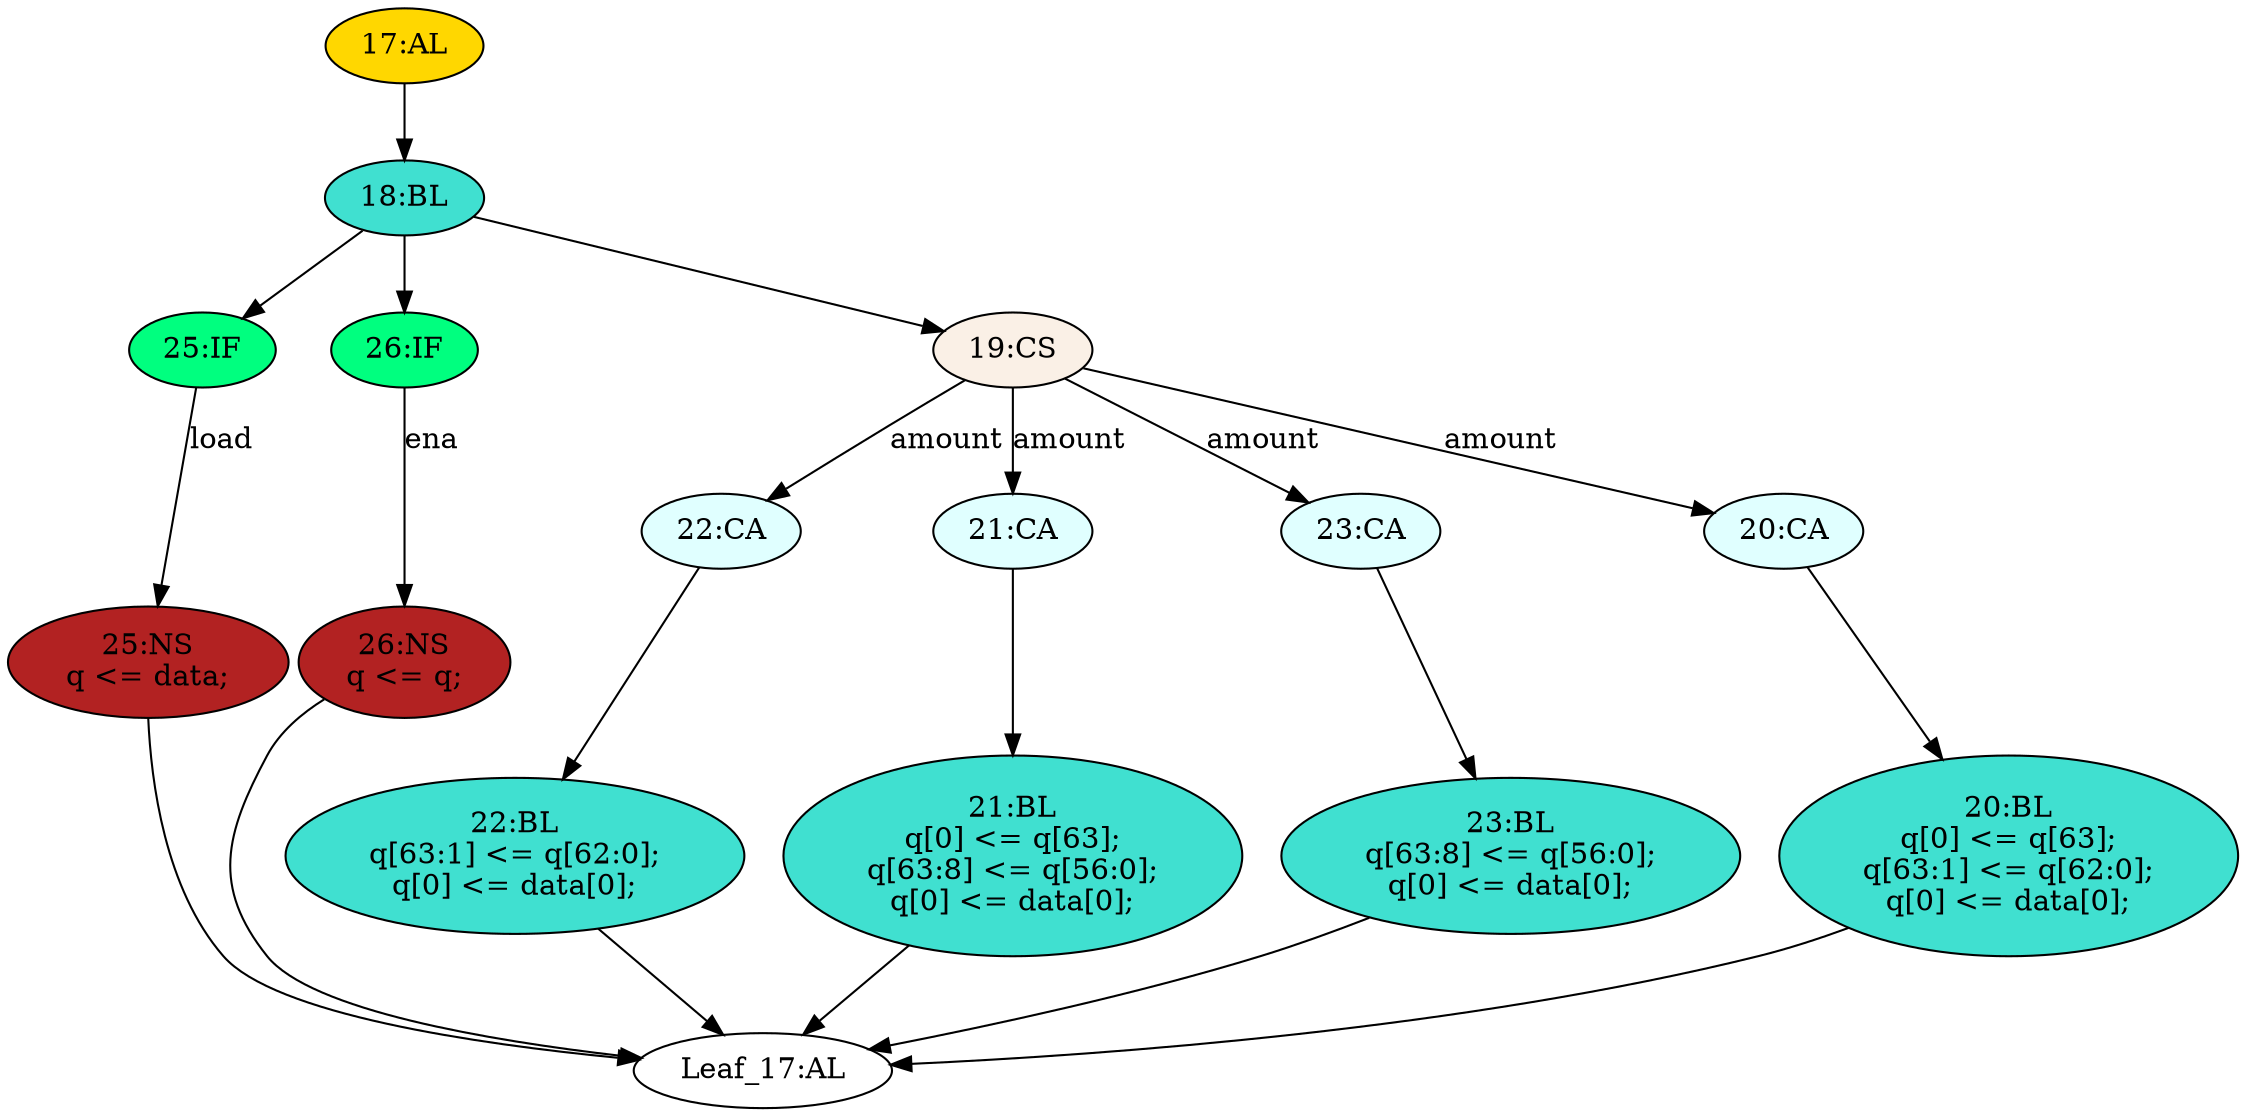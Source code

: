 strict digraph "" {
	node [label="\N"];
	"17:AL"	[ast="<pyverilog.vparser.ast.Always object at 0x7f5a0ada82d0>",
		clk_sens=True,
		fillcolor=gold,
		label="17:AL",
		sens="['clk']",
		statements="[]",
		style=filled,
		typ=Always,
		use_var="['q', 'ena', 'amount', 'data', 'load']"];
	"18:BL"	[ast="<pyverilog.vparser.ast.Block object at 0x7f5a0ada8490>",
		fillcolor=turquoise,
		label="18:BL",
		statements="[]",
		style=filled,
		typ=Block];
	"17:AL" -> "18:BL"	[cond="[]",
		lineno=None];
	"25:IF"	[ast="<pyverilog.vparser.ast.IfStatement object at 0x7f5a0a8e5290>",
		fillcolor=springgreen,
		label="25:IF",
		statements="[]",
		style=filled,
		typ=IfStatement];
	"18:BL" -> "25:IF"	[cond="[]",
		lineno=None];
	"26:IF"	[ast="<pyverilog.vparser.ast.IfStatement object at 0x7f5a0a8e54d0>",
		fillcolor=springgreen,
		label="26:IF",
		statements="[]",
		style=filled,
		typ=IfStatement];
	"18:BL" -> "26:IF"	[cond="[]",
		lineno=None];
	"19:CS"	[ast="<pyverilog.vparser.ast.CaseStatement object at 0x7f5a0ada84d0>",
		fillcolor=linen,
		label="19:CS",
		statements="[]",
		style=filled,
		typ=CaseStatement];
	"18:BL" -> "19:CS"	[cond="[]",
		lineno=None];
	"21:BL"	[ast="<pyverilog.vparser.ast.Block object at 0x7f5a0ada8e50>",
		fillcolor=turquoise,
		label="21:BL
q[0] <= q[63];
q[63:8] <= q[56:0];
q[0] <= data[0];",
		statements="[<pyverilog.vparser.ast.NonblockingSubstitution object at 0x7f5a0ada8e90>, <pyverilog.vparser.ast.NonblockingSubstitution object \
at 0x7f5a0a8c2150>, <pyverilog.vparser.ast.NonblockingSubstitution object at 0x7f5a0a8c2410>]",
		style=filled,
		typ=Block];
	"Leaf_17:AL"	[def_var="['q']",
		label="Leaf_17:AL"];
	"21:BL" -> "Leaf_17:AL"	[cond="[]",
		lineno=None];
	"26:NS"	[ast="<pyverilog.vparser.ast.NonblockingSubstitution object at 0x7f5a0a8e5510>",
		fillcolor=firebrick,
		label="26:NS
q <= q;",
		statements="[<pyverilog.vparser.ast.NonblockingSubstitution object at 0x7f5a0a8e5510>]",
		style=filled,
		typ=NonblockingSubstitution];
	"26:NS" -> "Leaf_17:AL"	[cond="[]",
		lineno=None];
	"23:BL"	[ast="<pyverilog.vparser.ast.Block object at 0x7f5a0a8c2cd0>",
		fillcolor=turquoise,
		label="23:BL
q[63:8] <= q[56:0];
q[0] <= data[0];",
		statements="[<pyverilog.vparser.ast.NonblockingSubstitution object at 0x7f5a0a8c2d10>, <pyverilog.vparser.ast.NonblockingSubstitution object \
at 0x7f5a0a8e5050>]",
		style=filled,
		typ=Block];
	"23:BL" -> "Leaf_17:AL"	[cond="[]",
		lineno=None];
	"22:CA"	[ast="<pyverilog.vparser.ast.Case object at 0x7f5a0a8c2650>",
		fillcolor=lightcyan,
		label="22:CA",
		statements="[]",
		style=filled,
		typ=Case];
	"22:BL"	[ast="<pyverilog.vparser.ast.Block object at 0x7f5a0a8c26d0>",
		fillcolor=turquoise,
		label="22:BL
q[63:1] <= q[62:0];
q[0] <= data[0];",
		statements="[<pyverilog.vparser.ast.NonblockingSubstitution object at 0x7f5a0a8c2710>, <pyverilog.vparser.ast.NonblockingSubstitution object \
at 0x7f5a0a8c2a10>]",
		style=filled,
		typ=Block];
	"22:CA" -> "22:BL"	[cond="[]",
		lineno=None];
	"22:BL" -> "Leaf_17:AL"	[cond="[]",
		lineno=None];
	"25:NS"	[ast="<pyverilog.vparser.ast.NonblockingSubstitution object at 0x7f5a0a8e5350>",
		fillcolor=firebrick,
		label="25:NS
q <= data;",
		statements="[<pyverilog.vparser.ast.NonblockingSubstitution object at 0x7f5a0a8e5350>]",
		style=filled,
		typ=NonblockingSubstitution];
	"25:IF" -> "25:NS"	[cond="['load']",
		label=load,
		lineno=25];
	"20:BL"	[ast="<pyverilog.vparser.ast.Block object at 0x7f5a0ada8610>",
		fillcolor=turquoise,
		label="20:BL
q[0] <= q[63];
q[63:1] <= q[62:0];
q[0] <= data[0];",
		statements="[<pyverilog.vparser.ast.NonblockingSubstitution object at 0x7f5a0ada8650>, <pyverilog.vparser.ast.NonblockingSubstitution object \
at 0x7f5a0ada88d0>, <pyverilog.vparser.ast.NonblockingSubstitution object at 0x7f5a0ada8b90>]",
		style=filled,
		typ=Block];
	"20:BL" -> "Leaf_17:AL"	[cond="[]",
		lineno=None];
	"21:CA"	[ast="<pyverilog.vparser.ast.Case object at 0x7f5a0ada8dd0>",
		fillcolor=lightcyan,
		label="21:CA",
		statements="[]",
		style=filled,
		typ=Case];
	"21:CA" -> "21:BL"	[cond="[]",
		lineno=None];
	"23:CA"	[ast="<pyverilog.vparser.ast.Case object at 0x7f5a0a8c2c50>",
		fillcolor=lightcyan,
		label="23:CA",
		statements="[]",
		style=filled,
		typ=Case];
	"23:CA" -> "23:BL"	[cond="[]",
		lineno=None];
	"25:NS" -> "Leaf_17:AL"	[cond="[]",
		lineno=None];
	"20:CA"	[ast="<pyverilog.vparser.ast.Case object at 0x7f5a0ada8590>",
		fillcolor=lightcyan,
		label="20:CA",
		statements="[]",
		style=filled,
		typ=Case];
	"20:CA" -> "20:BL"	[cond="[]",
		lineno=None];
	"26:IF" -> "26:NS"	[cond="['ena']",
		label=ena,
		lineno=26];
	"19:CS" -> "22:CA"	[cond="['amount']",
		label=amount,
		lineno=19];
	"19:CS" -> "21:CA"	[cond="['amount']",
		label=amount,
		lineno=19];
	"19:CS" -> "23:CA"	[cond="['amount']",
		label=amount,
		lineno=19];
	"19:CS" -> "20:CA"	[cond="['amount']",
		label=amount,
		lineno=19];
}
